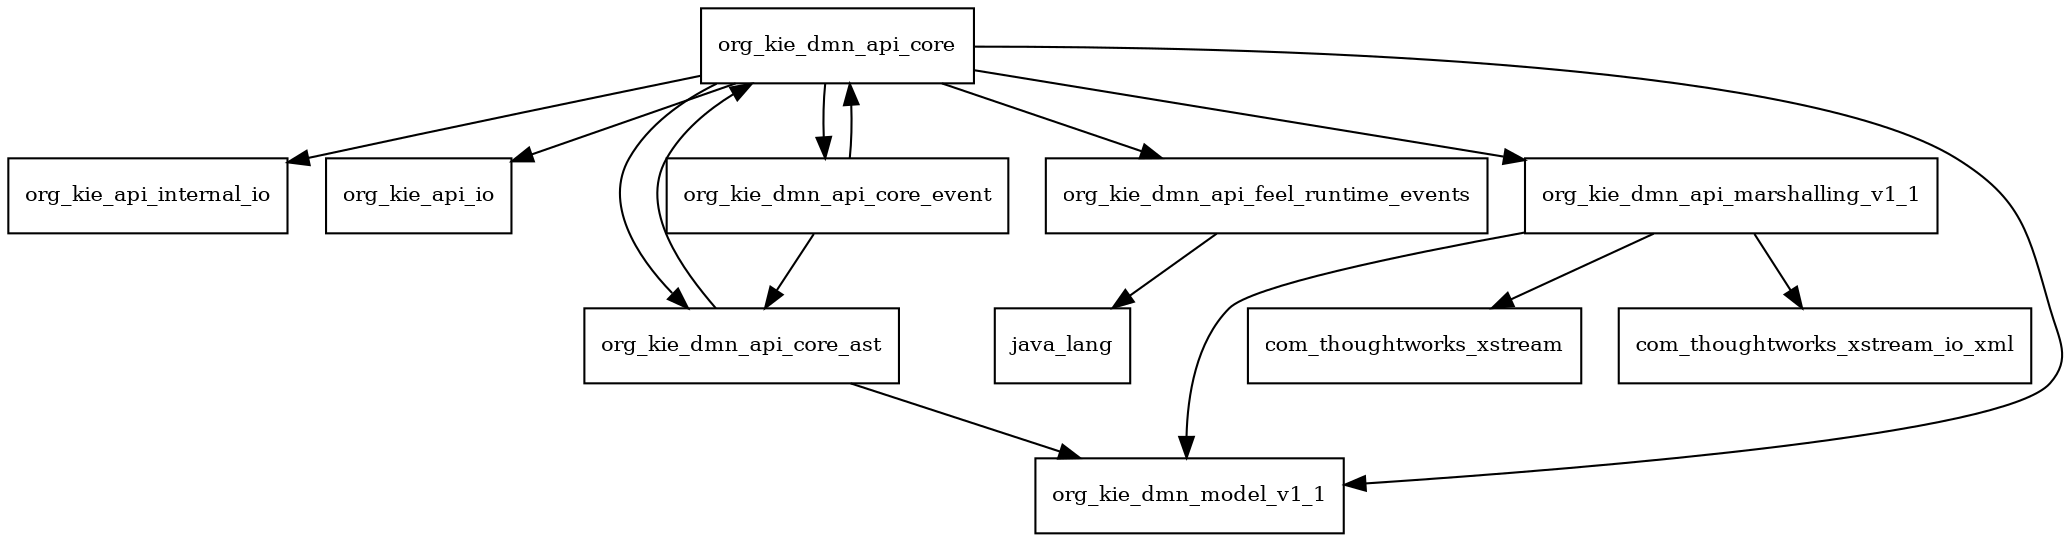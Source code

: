 digraph kie_dmn_api_7_6_0_Final_package_dependencies {
  node [shape = box, fontsize=10.0];
  org_kie_dmn_api_core -> org_kie_api_internal_io;
  org_kie_dmn_api_core -> org_kie_api_io;
  org_kie_dmn_api_core -> org_kie_dmn_api_core_ast;
  org_kie_dmn_api_core -> org_kie_dmn_api_core_event;
  org_kie_dmn_api_core -> org_kie_dmn_api_feel_runtime_events;
  org_kie_dmn_api_core -> org_kie_dmn_api_marshalling_v1_1;
  org_kie_dmn_api_core -> org_kie_dmn_model_v1_1;
  org_kie_dmn_api_core_ast -> org_kie_dmn_api_core;
  org_kie_dmn_api_core_ast -> org_kie_dmn_model_v1_1;
  org_kie_dmn_api_core_event -> org_kie_dmn_api_core;
  org_kie_dmn_api_core_event -> org_kie_dmn_api_core_ast;
  org_kie_dmn_api_feel_runtime_events -> java_lang;
  org_kie_dmn_api_marshalling_v1_1 -> com_thoughtworks_xstream;
  org_kie_dmn_api_marshalling_v1_1 -> com_thoughtworks_xstream_io_xml;
  org_kie_dmn_api_marshalling_v1_1 -> org_kie_dmn_model_v1_1;
}
